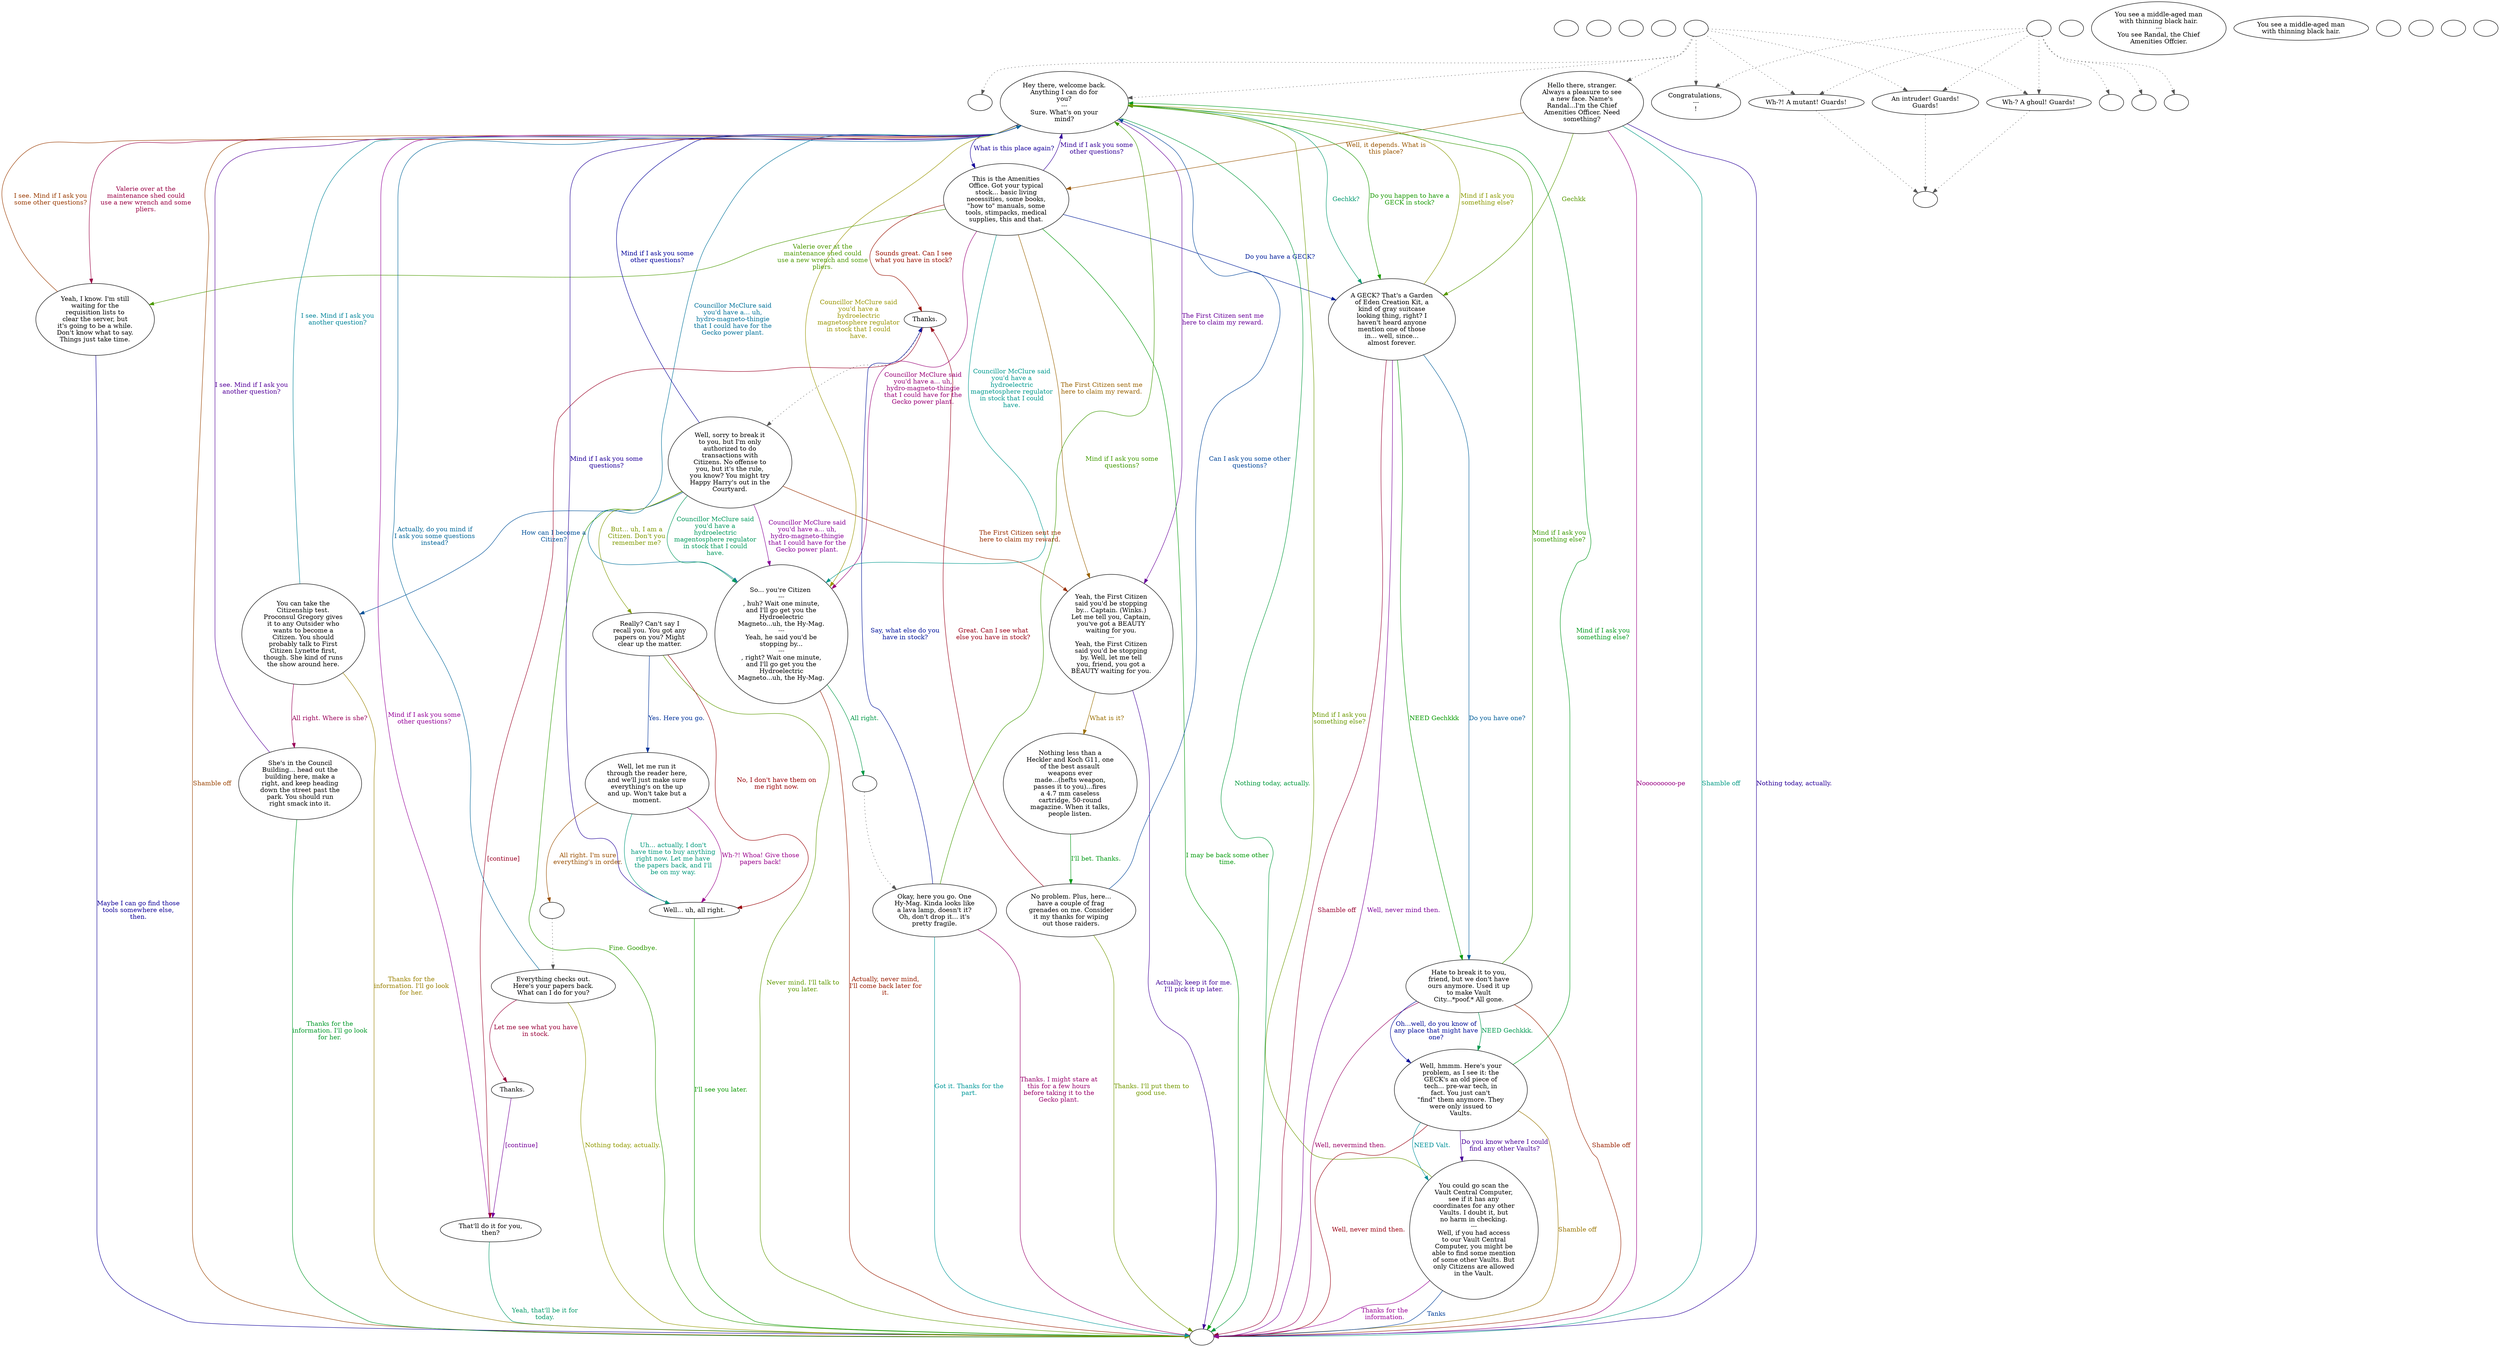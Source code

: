 digraph vcrandal {
  "checkPartyMembersNearDoor" [style=filled       fillcolor="#FFFFFF"       color="#000000"]
  "checkPartyMembersNearDoor" [label=""]
  "start" [style=filled       fillcolor="#FFFFFF"       color="#000000"]
  "start" [label=""]
  "critter_p_proc" [style=filled       fillcolor="#FFFFFF"       color="#000000"]
  "critter_p_proc" [label=""]
  "pickup_p_proc" [style=filled       fillcolor="#FFFFFF"       color="#000000"]
  "pickup_p_proc" [label=""]
  "talk_p_proc" [style=filled       fillcolor="#FFFFFF"       color="#000000"]
  "talk_p_proc" -> "Node001" [style=dotted color="#555555"]
  "talk_p_proc" -> "Node002" [style=dotted color="#555555"]
  "talk_p_proc" -> "Node003" [style=dotted color="#555555"]
  "talk_p_proc" -> "Node004" [style=dotted color="#555555"]
  "talk_p_proc" -> "Node008" [style=dotted color="#555555"]
  "talk_p_proc" -> "Node014" [style=dotted color="#555555"]
  "talk_p_proc" -> "Node009" [style=dotted color="#555555"]
  "talk_p_proc" [label=""]
  "destroy_p_proc" [style=filled       fillcolor="#FFFFFF"       color="#000000"]
  "destroy_p_proc" [label=""]
  "look_at_p_proc" [style=filled       fillcolor="#FFFFFF"       color="#000000"]
  "look_at_p_proc" [label="You see a middle-aged man\nwith thinning black hair.\n---\nYou see Randal, the Chief\nAmenities Offcier."]
  "description_p_proc" [style=filled       fillcolor="#FFFFFF"       color="#000000"]
  "description_p_proc" [label="You see a middle-aged man\nwith thinning black hair."]
  "use_skill_on_p_proc" [style=filled       fillcolor="#FFFFFF"       color="#000000"]
  "use_skill_on_p_proc" [label=""]
  "damage_p_proc" [style=filled       fillcolor="#FFFFFF"       color="#000000"]
  "damage_p_proc" [label=""]
  "map_enter_p_proc" [style=filled       fillcolor="#FFFFFF"       color="#000000"]
  "map_enter_p_proc" [label=""]
  "timed_event_p_proc" [style=filled       fillcolor="#FFFFFF"       color="#000000"]
  "timed_event_p_proc" -> "Node001" [style=dotted color="#555555"]
  "timed_event_p_proc" -> "Node005" [style=dotted color="#555555"]
  "timed_event_p_proc" -> "Node002" [style=dotted color="#555555"]
  "timed_event_p_proc" -> "Node003" [style=dotted color="#555555"]
  "timed_event_p_proc" -> "Node004" [style=dotted color="#555555"]
  "timed_event_p_proc" -> "Node006" [style=dotted color="#555555"]
  "timed_event_p_proc" -> "Node007" [style=dotted color="#555555"]
  "timed_event_p_proc" [label=""]
  "map_update_p_proc" [style=filled       fillcolor="#FFFFFF"       color="#000000"]
  "map_update_p_proc" [label=""]
  "Node998" [style=filled       fillcolor="#FFFFFF"       color="#000000"]
  "Node998" [label=""]
  "Node999" [style=filled       fillcolor="#FFFFFF"       color="#000000"]
  "Node999" [label=""]
  "Node001" [style=filled       fillcolor="#FFFFFF"       color="#000000"]
  "Node001" [label="Congratulations, \n---\n!"]
  "Node002" [style=filled       fillcolor="#FFFFFF"       color="#000000"]
  "Node002" -> "Node998" [style=dotted color="#555555"]
  "Node002" [label="An intruder! Guards!\nGuards!"]
  "Node003" [style=filled       fillcolor="#FFFFFF"       color="#000000"]
  "Node003" -> "Node998" [style=dotted color="#555555"]
  "Node003" [label="Wh-?! A mutant! Guards!"]
  "Node004" [style=filled       fillcolor="#FFFFFF"       color="#000000"]
  "Node004" -> "Node998" [style=dotted color="#555555"]
  "Node004" [label="Wh-? A ghoul! Guards!"]
  "Node005" [style=filled       fillcolor="#FFFFFF"       color="#000000"]
  "Node005" [label=""]
  "Node006" [style=filled       fillcolor="#FFFFFF"       color="#000000"]
  "Node006" [label=""]
  "Node007" [style=filled       fillcolor="#FFFFFF"       color="#000000"]
  "Node007" [label=""]
  "Node008" [style=filled       fillcolor="#FFFFFF"       color="#000000"]
  "Node008" [label=""]
  "Node009" [style=filled       fillcolor="#FFFFFF"       color="#000000"]
  "Node009" [label="Hello there, stranger.\nAlways a pleasure to see\na new face. Name's\nRandal...I'm the Chief\nAmenities Officer. Need\nsomething?"]
  "Node009" -> "Node010" [label="Gechkk" color="#579900" fontcolor="#579900"]
  "Node009" -> "Node999" [label="Nooooooooo-pe" color="#990083" fontcolor="#990083"]
  "Node009" -> "Node999" [label="Shamble off" color="#009982" fontcolor="#009982"]
  "Node009" -> "Node015" [label="Well, it depends. What is\nthis place?" color="#995500" fontcolor="#995500"]
  "Node009" -> "Node999" [label="Nothing today, actually." color="#290099" fontcolor="#290099"]
  "Node010" [style=filled       fillcolor="#FFFFFF"       color="#000000"]
  "Node010" [label="A GECK? That's a Garden\nof Eden Creation Kit, a\nkind of gray suitcase\nlooking thing, right? I\nhaven't heard anyone\nmention one of those\nin... well, since...\nalmost forever."]
  "Node010" -> "Node011" [label="NEED Gechkkk" color="#049900" fontcolor="#049900"]
  "Node010" -> "Node999" [label="Shamble off" color="#990031" fontcolor="#990031"]
  "Node010" -> "Node011" [label="Do you have one?" color="#005D99" fontcolor="#005D99"]
  "Node010" -> "Node014" [label="Mind if I ask you\nsomething else?" color="#8A9900" fontcolor="#8A9900"]
  "Node010" -> "Node999" [label="Well, never mind then." color="#7C0099" fontcolor="#7C0099"]
  "Node011" [style=filled       fillcolor="#FFFFFF"       color="#000000"]
  "Node011" [label="Hate to break it to you,\nfriend, but we don't have\nours anymore. Used it up\nto make Vault\nCity...*poof.* All gone."]
  "Node011" -> "Node012" [label="NEED Gechkkk." color="#00994F" fontcolor="#00994F"]
  "Node011" -> "Node999" [label="Shamble off" color="#992200" fontcolor="#992200"]
  "Node011" -> "Node012" [label="Oh...well, do you know of\nany place that might have\none?" color="#000A99" fontcolor="#000A99"]
  "Node011" -> "Node014" [label="Mind if I ask you\nsomething else?" color="#379900" fontcolor="#379900"]
  "Node011" -> "Node999" [label="Well, nevermind then." color="#990064" fontcolor="#990064"]
  "Node012" [style=filled       fillcolor="#FFFFFF"       color="#000000"]
  "Node012" [label="Well, hmmm. Here's your\nproblem, as I see it: the\nGECK's an old piece of\ntech... pre-war tech, in\nfact. You just can't\n\"find\" them anymore. They\nwere only issued to\nVaults."]
  "Node012" -> "Node013" [label="NEED Valt." color="#009099" fontcolor="#009099"]
  "Node012" -> "Node999" [label="Shamble off" color="#997500" fontcolor="#997500"]
  "Node012" -> "Node013" [label="Do you know where I could\nfind any other Vaults?" color="#480099" fontcolor="#480099"]
  "Node012" -> "Node014" [label="Mind if I ask you\nsomething else?" color="#00991C" fontcolor="#00991C"]
  "Node012" -> "Node999" [label="Well, never mind then." color="#990011" fontcolor="#990011"]
  "Node013" [style=filled       fillcolor="#FFFFFF"       color="#000000"]
  "Node013" [label="You could go scan the\nVault Central Computer,\nsee if it has any\ncoordinates for any other\nVaults. I doubt it, but\nno harm in checking.\n---\nWell, if you had access\nto our Vault Central\nComputer, you might be\nable to find some mention\nof some other Vaults. But\nonly Citizens are allowed\nin the Vault."]
  "Node013" -> "Node999" [label="Tanks" color="#003E99" fontcolor="#003E99"]
  "Node013" -> "Node014" [label="Mind if I ask you\nsomething else?" color="#6A9900" fontcolor="#6A9900"]
  "Node013" -> "Node999" [label="Thanks for the\ninformation." color="#990097" fontcolor="#990097"]
  "Node014" [style=filled       fillcolor="#FFFFFF"       color="#000000"]
  "Node014" [label="Hey there, welcome back.\nAnything I can do for\nyou?\n---\nSure. What's on your\nmind?"]
  "Node014" -> "Node010" [label="Gechkk?" color="#00996E" fontcolor="#00996E"]
  "Node014" -> "Node999" [label="Shamble off" color="#994200" fontcolor="#994200"]
  "Node014" -> "Node015" [label="What is this place again?" color="#150099" fontcolor="#150099"]
  "Node014" -> "Node010" [label="Do you happen to have a\nGECK in stock?" color="#179900" fontcolor="#179900"]
  "Node014" -> "Node029" [label="Valerie over at the\nmaintenance shed could\nuse a new wrench and some\npliers." color="#990044" fontcolor="#990044"]
  "Node014" -> "Node023" [label="Councillor McClure said\nyou'd have a... uh,\nhydro-magneto-thingie\nthat I could have for the\nGecko power plant." color="#007199" fontcolor="#007199"]
  "Node014" -> "Node023" [label="Councillor McClure said\nyou'd have a\nhydroelectric\nmagnetosphere regulator\nin stock that I could\nhave." color="#999500" fontcolor="#999500"]
  "Node014" -> "Node025" [label="The First Citizen sent me\nhere to claim my reward." color="#680099" fontcolor="#680099"]
  "Node014" -> "Node999" [label="Nothing today, actually." color="#00993B" fontcolor="#00993B"]
  "Node015" [style=filled       fillcolor="#FFFFFF"       color="#000000"]
  "Node015" [label="This is the Amenities\nOffice. Got your typical\nstock... basic living\nnecessities, some books,\n\"how to\" manuals, some\ntools, stimpacks, medical\nsupplies, this and that."]
  "Node015" -> "Node015a" [label="Sounds great. Can I see\nwhat you have in stock?" color="#990F00" fontcolor="#990F00"]
  "Node015" -> "Node010" [label="Do you have a GECK?" color="#001E99" fontcolor="#001E99"]
  "Node015" -> "Node029" [label="Valerie over at the\nmaintenance shed could\nuse a new wrench and some\npliers." color="#4B9900" fontcolor="#4B9900"]
  "Node015" -> "Node023" [label="Councillor McClure said\nyou'd have a... uh,\nhydro-magneto-thingie\nthat I could have for the\nGecko power plant." color="#990077" fontcolor="#990077"]
  "Node015" -> "Node023" [label="Councillor McClure said\nyou'd have a\nhydroelectric\nmagnetosphere regulator\nin stock that I could\nhave." color="#00998E" fontcolor="#00998E"]
  "Node015" -> "Node025" [label="The First Citizen sent me\nhere to claim my reward." color="#996100" fontcolor="#996100"]
  "Node015" -> "Node014" [label="Mind if I ask you some\nother questions?" color="#350099" fontcolor="#350099"]
  "Node015" -> "Node999" [label="I may be back some other\ntime." color="#009908" fontcolor="#009908"]
  "Node015a" [style=filled       fillcolor="#FFFFFF"       color="#000000"]
  "Node015a" -> "Node016" [style=dotted color="#555555"]
  "Node015a" [label="Thanks."]
  "Node015a" -> "Node028" [label="[continue]" color="#990024" fontcolor="#990024"]
  "Node016" [style=filled       fillcolor="#FFFFFF"       color="#000000"]
  "Node016" [label="Well, sorry to break it\nto you, but I'm only\nauthorized to do\ntransactions with\nCitizens. No offense to\nyou, but it's the rule,\nyou know? You might try\nHappy Harry's out in the\nCourtyard."]
  "Node016" -> "Node017" [label="How can I become a\nCitizen?" color="#005199" fontcolor="#005199"]
  "Node016" -> "Node019" [label="But... uh, I am a\nCitizen. Don't you\nremember me?" color="#7E9900" fontcolor="#7E9900"]
  "Node016" -> "Node023" [label="Councillor McClure said\nyou'd have a... uh,\nhydro-magneto-thingie\nthat I could have for the\nGecko power plant." color="#880099" fontcolor="#880099"]
  "Node016" -> "Node023" [label="Councillor McClure said\nyou'd have a\nhydroelectric\nmagentosphere regulator\nin stock that I could\nhave." color="#00995B" fontcolor="#00995B"]
  "Node016" -> "Node025" [label="The First Citizen sent me\nhere to claim my reward." color="#992E00" fontcolor="#992E00"]
  "Node016" -> "Node014" [label="Mind if I ask you some\nother questions?" color="#020099" fontcolor="#020099"]
  "Node016" -> "Node999" [label="Fine. Goodbye." color="#2B9900" fontcolor="#2B9900"]
  "Node017" [style=filled       fillcolor="#FFFFFF"       color="#000000"]
  "Node017" [label="You can take the\nCitizenship test.\nProconsul Gregory gives\nit to any Outsider who\nwants to become a\nCitizen. You should\nprobably talk to First\nCitizen Lynette first,\nthough. She kind of runs\nthe show around here."]
  "Node017" -> "Node018" [label="All right. Where is she?" color="#990058" fontcolor="#990058"]
  "Node017" -> "Node014" [label="I see. Mind if I ask you\nanother question?" color="#008499" fontcolor="#008499"]
  "Node017" -> "Node999" [label="Thanks for the\ninformation. I'll go look\nfor her." color="#998100" fontcolor="#998100"]
  "Node018" [style=filled       fillcolor="#FFFFFF"       color="#000000"]
  "Node018" [label="She's in the Council\nBuilding... head out the\nbuilding here, make a\nright, and keep heading\ndown the street past the\npark. You should run\nright smack into it."]
  "Node018" -> "Node014" [label="I see. Mind if I ask you\nanother question?" color="#540099" fontcolor="#540099"]
  "Node018" -> "Node999" [label="Thanks for the\ninformation. I'll go look\nfor her." color="#009928" fontcolor="#009928"]
  "Node019" [style=filled       fillcolor="#FFFFFF"       color="#000000"]
  "Node019" [label="Really? Can't say I\nrecall you. You got any\npapers on you? Might\nclear up the matter."]
  "Node019" -> "Node021" [label="No, I don't have them on\nme right now." color="#990005" fontcolor="#990005"]
  "Node019" -> "Node020" [label="Yes. Here you go." color="#003299" fontcolor="#003299"]
  "Node019" -> "Node999" [label="Never mind. I'll talk to\nyou later." color="#5E9900" fontcolor="#5E9900"]
  "Node020" [style=filled       fillcolor="#FFFFFF"       color="#000000"]
  "Node020" [label="Well, let me run it\nthrough the reader here,\nand we'll just make sure\neverything's on the up\nand up. Won't take but a\nmoment."]
  "Node020" -> "Node021" [label="Wh-?! Whoa! Give those\npapers back!" color="#99008B" fontcolor="#99008B"]
  "Node020" -> "Node021" [label="Uh... actually, I don't\nhave time to buy anything\nright now. Let me have\nthe papers back, and I'll\nbe on my way." color="#00997B" fontcolor="#00997B"]
  "Node020" -> "Node020a" [label="All right. I'm sure\neverything's in order." color="#994E00" fontcolor="#994E00"]
  "Node020a" [style=filled       fillcolor="#FFFFFF"       color="#000000"]
  "Node020a" -> "Node022" [style=dotted color="#555555"]
  "Node020a" [label=""]
  "Node021" [style=filled       fillcolor="#FFFFFF"       color="#000000"]
  "Node021" [label="Well... uh, all right."]
  "Node021" -> "Node014" [label="Mind if I ask you some\nquestions?" color="#210099" fontcolor="#210099"]
  "Node021" -> "Node999" [label="I'll see you later." color="#0B9900" fontcolor="#0B9900"]
  "Node022" [style=filled       fillcolor="#FFFFFF"       color="#000000"]
  "Node022" [label="Everything checks out.\nHere's your papers back.\nWhat can I do for you?"]
  "Node022" -> "Node022a" [label="Let me see what you have\nin stock." color="#990038" fontcolor="#990038"]
  "Node022" -> "Node014" [label="Actually, do you mind if\nI ask you some questions\ninstead?" color="#006599" fontcolor="#006599"]
  "Node022" -> "Node999" [label="Nothing today, actually." color="#919900" fontcolor="#919900"]
  "Node022a" [style=filled       fillcolor="#FFFFFF"       color="#000000"]
  "Node022a" [label="Thanks."]
  "Node022a" -> "Node028" [label="[continue]" color="#740099" fontcolor="#740099"]
  "Node023" [style=filled       fillcolor="#FFFFFF"       color="#000000"]
  "Node023" [label="So... you're Citizen \n---\n, huh? Wait one minute,\nand I'll go get you the\nHydroelectric\nMagneto...uh, the Hy-Mag.\n---\nYeah, he said you'd be\nstopping by...\n---\n, right? Wait one minute,\nand I'll go get you the\nHydroelectric\nMagneto...uh, the Hy-Mag."]
  "Node023" -> "Node023a" [label="All right." color="#009947" fontcolor="#009947"]
  "Node023" -> "Node999" [label="Actually, never mind,\nI'll come back later for\nit." color="#991B00" fontcolor="#991B00"]
  "Node023a" [style=filled       fillcolor="#FFFFFF"       color="#000000"]
  "Node023a" -> "Node024" [style=dotted color="#555555"]
  "Node023a" [label=""]
  "Node024" [style=filled       fillcolor="#FFFFFF"       color="#000000"]
  "Node024" [label="Okay, here you go. One\nHy-Mag. Kinda looks like\na lava lamp, doesn't it?\nOh, don't drop it... it's\npretty fragile."]
  "Node024" -> "Node015a" [label="Say, what else do you\nhave in stock?" color="#001299" fontcolor="#001299"]
  "Node024" -> "Node014" [label="Mind if I ask you some\nquestions?" color="#3F9900" fontcolor="#3F9900"]
  "Node024" -> "Node999" [label="Thanks. I might stare at\nthis for a few hours\nbefore taking it to the\nGecko plant." color="#99006B" fontcolor="#99006B"]
  "Node024" -> "Node999" [label="Got it. Thanks for the\npart." color="#009899" fontcolor="#009899"]
  "Node025" [style=filled       fillcolor="#FFFFFF"       color="#000000"]
  "Node025" [label="Yeah, the First Citizen\nsaid you'd be stopping\nby... Captain. (Winks.)\nLet me tell you, Captain,\nyou've got a BEAUTY\nwaiting for you.\n---\nYeah, the First Citizen\nsaid you'd be stopping\nby. Well, let me tell\nyou, friend, you got a\nBEAUTY waiting for you."]
  "Node025" -> "Node026" [label="What is it?" color="#996E00" fontcolor="#996E00"]
  "Node025" -> "Node999" [label="Actually, keep it for me.\nI'll pick it up later." color="#410099" fontcolor="#410099"]
  "Node026" [style=filled       fillcolor="#FFFFFF"       color="#000000"]
  "Node026" [label="Nothing less than a\nHeckler and Koch G11, one\nof the best assault\nweapons ever\nmade...(hefts weapon,\npasses it to you)...fires\na 4.7 mm caseless\ncartridge, 50-round\nmagazine. When it talks,\npeople listen."]
  "Node026" -> "Node027" [label="I'll bet. Thanks." color="#009914" fontcolor="#009914"]
  "Node027" [style=filled       fillcolor="#FFFFFF"       color="#000000"]
  "Node027" [label="No problem. Plus, here...\nhave a couple of frag\ngrenades on me. Consider\nit my thanks for wiping\nout those raiders."]
  "Node027" -> "Node015a" [label="Great. Can I see what\nelse you have in stock?" color="#990018" fontcolor="#990018"]
  "Node027" -> "Node014" [label="Can I ask you some other\nquestions?" color="#004599" fontcolor="#004599"]
  "Node027" -> "Node999" [label="Thanks. I'll put them to\ngood use." color="#729900" fontcolor="#729900"]
  "Node028" [style=filled       fillcolor="#FFFFFF"       color="#000000"]
  "Node028" [label="That'll do it for you,\nthen?"]
  "Node028" -> "Node014" [label="Mind if I ask you some\nother questions?" color="#940099" fontcolor="#940099"]
  "Node028" -> "Node999" [label="Yeah, that'll be it for\ntoday." color="#009967" fontcolor="#009967"]
  "Node029" [style=filled       fillcolor="#FFFFFF"       color="#000000"]
  "Node029" [label="Yeah, I know. I'm still\nwaiting for the\nrequisition lists to\nclear the server, but\nit's going to be a while.\nDon't know what to say.\nThings just take time."]
  "Node029" -> "Node014" [label="I see. Mind if I ask you\nsome other questions?" color="#993A00" fontcolor="#993A00"]
  "Node029" -> "Node999" [label="Maybe I can go find those\ntools somewhere else,\nthen." color="#0E0099" fontcolor="#0E0099"]
}